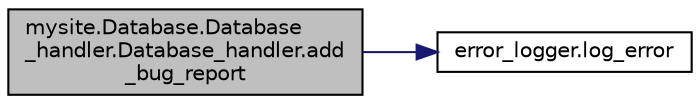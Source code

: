 digraph "mysite.Database.Database_handler.Database_handler.add_bug_report"
{
 // LATEX_PDF_SIZE
  edge [fontname="Helvetica",fontsize="10",labelfontname="Helvetica",labelfontsize="10"];
  node [fontname="Helvetica",fontsize="10",shape=record];
  rankdir="LR";
  Node1 [label="mysite.Database.Database\l_handler.Database_handler.add\l_bug_report",height=0.2,width=0.4,color="black", fillcolor="grey75", style="filled", fontcolor="black",tooltip=" "];
  Node1 -> Node2 [color="midnightblue",fontsize="10",style="solid",fontname="Helvetica"];
  Node2 [label="error_logger.log_error",height=0.2,width=0.4,color="black", fillcolor="white", style="filled",URL="$namespaceerror__logger.html#af09319fc4e67533f62f9e92a63a351d6",tooltip=" "];
}
